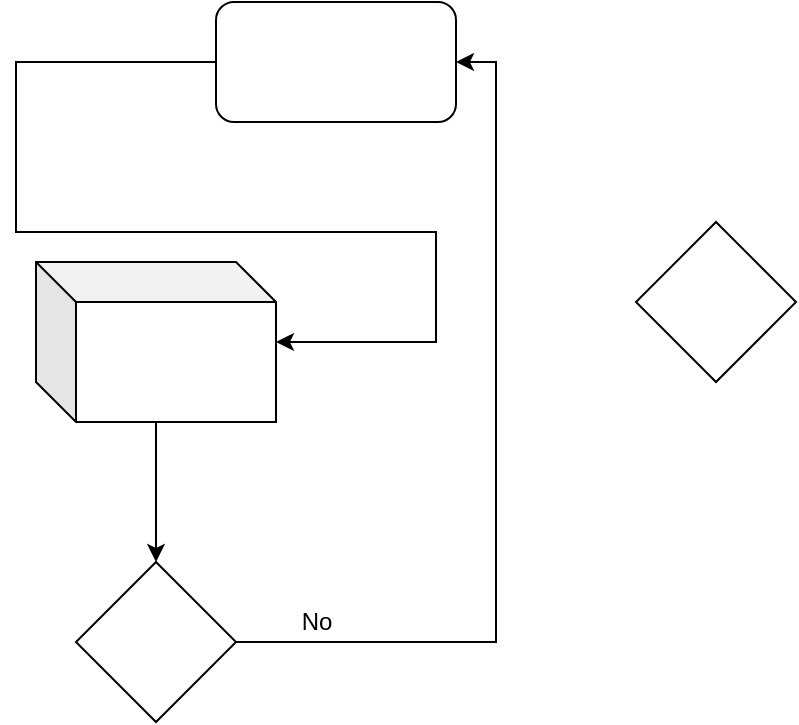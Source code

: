 <mxfile version="18.1.3" type="github">
  <diagram id="ukPBl4cp45zjXNzLyLz7" name="Page-1">
    <mxGraphModel dx="868" dy="450" grid="1" gridSize="10" guides="1" tooltips="1" connect="1" arrows="1" fold="1" page="1" pageScale="1" pageWidth="850" pageHeight="1100" math="0" shadow="0">
      <root>
        <mxCell id="0" />
        <mxCell id="1" parent="0" />
        <mxCell id="xr13GVvqDEspEdhKsnCC-2" style="edgeStyle=orthogonalEdgeStyle;rounded=0;orthogonalLoop=1;jettySize=auto;html=1;" edge="1" parent="1" source="xr13GVvqDEspEdhKsnCC-1">
          <mxGeometry relative="1" as="geometry">
            <mxPoint x="200" y="250" as="targetPoint" />
            <Array as="points">
              <mxPoint x="70" y="110" />
              <mxPoint x="70" y="195" />
              <mxPoint x="280" y="195" />
              <mxPoint x="280" y="250" />
            </Array>
          </mxGeometry>
        </mxCell>
        <mxCell id="xr13GVvqDEspEdhKsnCC-1" value="" style="rounded=1;whiteSpace=wrap;html=1;" vertex="1" parent="1">
          <mxGeometry x="170" y="80" width="120" height="60" as="geometry" />
        </mxCell>
        <mxCell id="xr13GVvqDEspEdhKsnCC-6" style="edgeStyle=orthogonalEdgeStyle;rounded=0;orthogonalLoop=1;jettySize=auto;html=1;entryX=0.5;entryY=0;entryDx=0;entryDy=0;" edge="1" parent="1" source="xr13GVvqDEspEdhKsnCC-3" target="xr13GVvqDEspEdhKsnCC-5">
          <mxGeometry relative="1" as="geometry" />
        </mxCell>
        <mxCell id="xr13GVvqDEspEdhKsnCC-3" value="" style="shape=cube;whiteSpace=wrap;html=1;boundedLbl=1;backgroundOutline=1;darkOpacity=0.05;darkOpacity2=0.1;" vertex="1" parent="1">
          <mxGeometry x="80" y="210" width="120" height="80" as="geometry" />
        </mxCell>
        <mxCell id="xr13GVvqDEspEdhKsnCC-4" value="" style="rhombus;whiteSpace=wrap;html=1;" vertex="1" parent="1">
          <mxGeometry x="380" y="190" width="80" height="80" as="geometry" />
        </mxCell>
        <mxCell id="xr13GVvqDEspEdhKsnCC-7" style="edgeStyle=orthogonalEdgeStyle;rounded=0;orthogonalLoop=1;jettySize=auto;html=1;entryX=1;entryY=0.5;entryDx=0;entryDy=0;" edge="1" parent="1" source="xr13GVvqDEspEdhKsnCC-5" target="xr13GVvqDEspEdhKsnCC-1">
          <mxGeometry relative="1" as="geometry">
            <mxPoint x="360" y="110" as="targetPoint" />
            <Array as="points">
              <mxPoint x="310" y="400" />
              <mxPoint x="310" y="110" />
            </Array>
          </mxGeometry>
        </mxCell>
        <mxCell id="xr13GVvqDEspEdhKsnCC-5" value="" style="rhombus;whiteSpace=wrap;html=1;" vertex="1" parent="1">
          <mxGeometry x="100" y="360" width="80" height="80" as="geometry" />
        </mxCell>
        <mxCell id="xr13GVvqDEspEdhKsnCC-8" value="No" style="text;html=1;align=center;verticalAlign=middle;resizable=0;points=[];autosize=1;strokeColor=none;fillColor=none;" vertex="1" parent="1">
          <mxGeometry x="205" y="380" width="30" height="20" as="geometry" />
        </mxCell>
      </root>
    </mxGraphModel>
  </diagram>
</mxfile>
